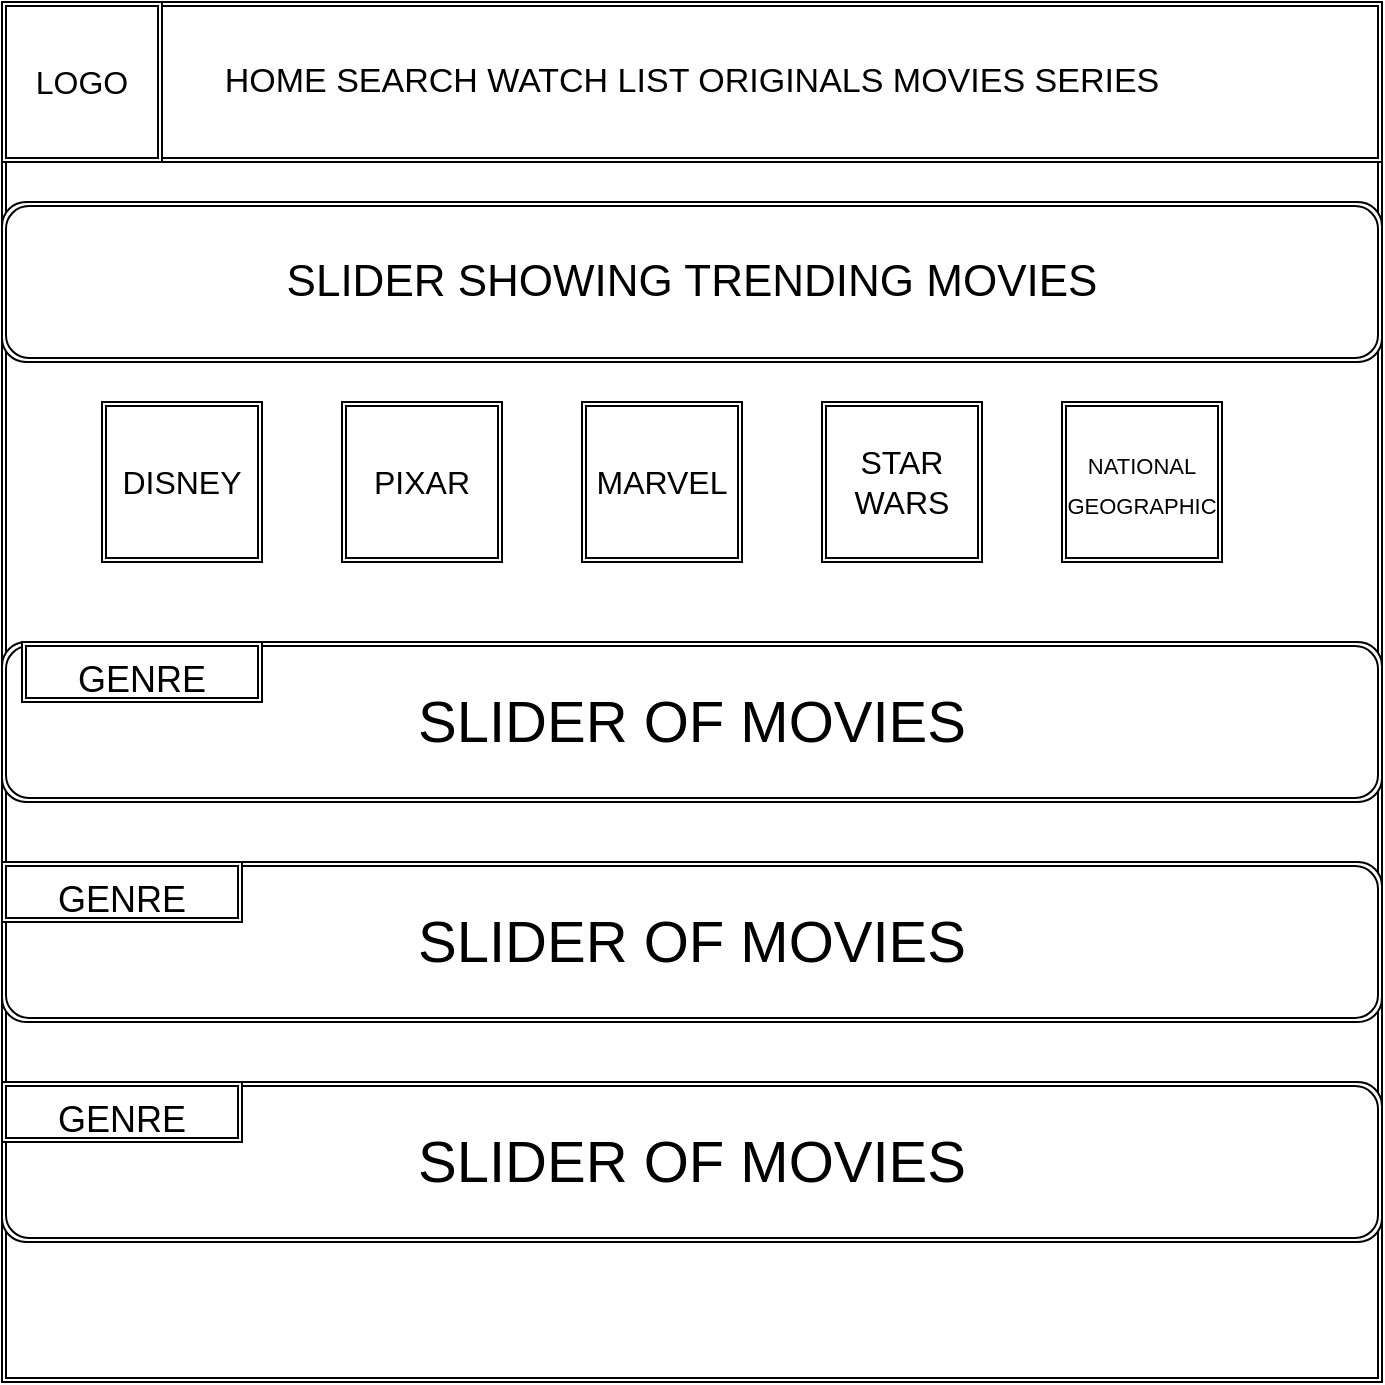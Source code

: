 <mxfile>
    <diagram id="VmlWguX45BbYiHqwEM9x" name="Page-1">
        <mxGraphModel dx="1788" dy="786" grid="1" gridSize="10" guides="1" tooltips="1" connect="1" arrows="1" fold="1" page="1" pageScale="1" pageWidth="850" pageHeight="1100" math="0" shadow="0">
            <root>
                <mxCell id="0"/>
                <mxCell id="1" parent="0"/>
                <mxCell id="2" value="" style="shape=ext;double=1;whiteSpace=wrap;html=1;aspect=fixed;" vertex="1" parent="1">
                    <mxGeometry x="80" y="230" width="690" height="690" as="geometry"/>
                </mxCell>
                <mxCell id="3" value="&lt;font style=&quot;font-size: 17px;&quot;&gt;HOME SEARCH WATCH LIST ORIGINALS MOVIES SERIES&lt;/font&gt;" style="shape=ext;double=1;rounded=0;whiteSpace=wrap;html=1;" vertex="1" parent="1">
                    <mxGeometry x="80" y="230" width="690" height="80" as="geometry"/>
                </mxCell>
                <mxCell id="4" value="&lt;font style=&quot;font-size: 16px;&quot;&gt;LOGO&lt;/font&gt;" style="shape=ext;double=1;whiteSpace=wrap;html=1;aspect=fixed;" vertex="1" parent="1">
                    <mxGeometry x="80" y="230" width="80" height="80" as="geometry"/>
                </mxCell>
                <mxCell id="5" value="&lt;font style=&quot;font-size: 22px;&quot;&gt;SLIDER SHOWING TRENDING MOVIES&lt;/font&gt;" style="shape=ext;double=1;rounded=1;whiteSpace=wrap;html=1;" vertex="1" parent="1">
                    <mxGeometry x="80" y="330" width="690" height="80" as="geometry"/>
                </mxCell>
                <mxCell id="6" value="&lt;font style=&quot;font-size: 11px;&quot;&gt;NATIONAL&lt;br&gt;GEOGRAPHIC&lt;/font&gt;" style="shape=ext;double=1;rounded=0;whiteSpace=wrap;html=1;fontSize=16;" vertex="1" parent="1">
                    <mxGeometry x="610" y="430" width="80" height="80" as="geometry"/>
                </mxCell>
                <mxCell id="7" value="STAR&lt;br&gt;WARS" style="shape=ext;double=1;rounded=0;whiteSpace=wrap;html=1;fontSize=16;" vertex="1" parent="1">
                    <mxGeometry x="490" y="430" width="80" height="80" as="geometry"/>
                </mxCell>
                <mxCell id="8" value="MARVEL" style="shape=ext;double=1;rounded=0;whiteSpace=wrap;html=1;fontSize=16;" vertex="1" parent="1">
                    <mxGeometry x="370" y="430" width="80" height="80" as="geometry"/>
                </mxCell>
                <mxCell id="9" value="PIXAR" style="shape=ext;double=1;rounded=0;whiteSpace=wrap;html=1;fontSize=16;" vertex="1" parent="1">
                    <mxGeometry x="250" y="430" width="80" height="80" as="geometry"/>
                </mxCell>
                <mxCell id="10" value="DISNEY" style="shape=ext;double=1;rounded=0;whiteSpace=wrap;html=1;fontSize=16;" vertex="1" parent="1">
                    <mxGeometry x="130" y="430" width="80" height="80" as="geometry"/>
                </mxCell>
                <mxCell id="12" value="&lt;font style=&quot;font-size: 29px;&quot;&gt;SLIDER OF MOVIES&lt;/font&gt;" style="shape=ext;double=1;rounded=1;whiteSpace=wrap;html=1;fontSize=11;" vertex="1" parent="1">
                    <mxGeometry x="80" y="770" width="690" height="80" as="geometry"/>
                </mxCell>
                <mxCell id="13" value="&lt;span style=&quot;font-size: 29px;&quot;&gt;SLIDER OF MOVIES&lt;/span&gt;" style="shape=ext;double=1;rounded=1;whiteSpace=wrap;html=1;fontSize=11;" vertex="1" parent="1">
                    <mxGeometry x="80" y="660" width="690" height="80" as="geometry"/>
                </mxCell>
                <mxCell id="14" value="&lt;span style=&quot;font-size: 29px;&quot;&gt;SLIDER OF MOVIES&lt;/span&gt;" style="shape=ext;double=1;rounded=1;whiteSpace=wrap;html=1;fontSize=11;" vertex="1" parent="1">
                    <mxGeometry x="80" y="550" width="690" height="80" as="geometry"/>
                </mxCell>
                <mxCell id="19" value="&lt;font style=&quot;font-size: 18px;&quot;&gt;GENRE&lt;/font&gt;" style="shape=ext;double=1;rounded=0;whiteSpace=wrap;html=1;fontSize=29;" vertex="1" parent="1">
                    <mxGeometry x="90" y="550" width="120" height="30" as="geometry"/>
                </mxCell>
                <mxCell id="20" value="&lt;font style=&quot;font-size: 18px;&quot;&gt;GENRE&lt;/font&gt;" style="shape=ext;double=1;rounded=0;whiteSpace=wrap;html=1;fontSize=29;" vertex="1" parent="1">
                    <mxGeometry x="80" y="660" width="120" height="30" as="geometry"/>
                </mxCell>
                <mxCell id="21" value="&lt;font style=&quot;font-size: 18px;&quot;&gt;GENRE&lt;/font&gt;" style="shape=ext;double=1;rounded=0;whiteSpace=wrap;html=1;fontSize=29;" vertex="1" parent="1">
                    <mxGeometry x="80" y="770" width="120" height="30" as="geometry"/>
                </mxCell>
            </root>
        </mxGraphModel>
    </diagram>
</mxfile>